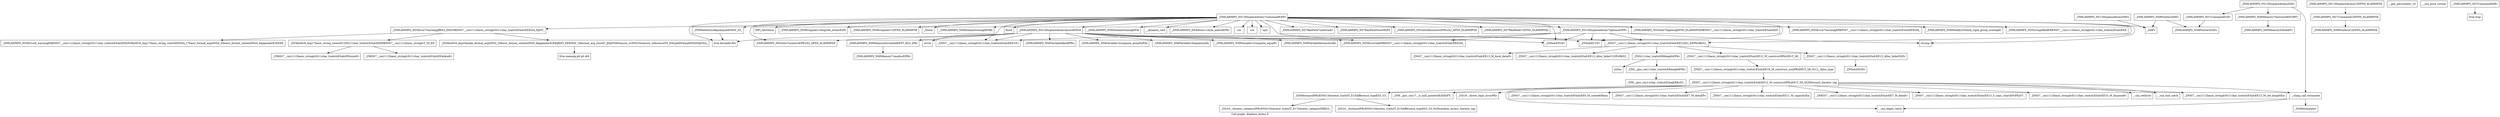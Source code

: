 digraph "Call graph: displace_atoms.ll" {
	label="Call graph: displace_atoms.ll";

	Node0x55a7ca70c490 [shape=record,label="{_ZN9LAMMPS_NS8Variable10equalstyleEi}"];
	Node0x55a7ca70d2b0 [shape=record,label="{_ZN9LAMMPS_NS8Variable13compute_equalEi}"];
	Node0x55a7ca70dee0 [shape=record,label="{_ZN9LAMMPS_NS8Variable9atomstyleEi}"];
	Node0x55a7ca70e770 [shape=record,label="{_ZN9LAMMPS_NS6Memory6createIdEEPT_RS3_iPKc}"];
	Node0x55a7ca70e770 -> Node0x55a7ca721ff0;
	Node0x55a7ca762d70 [shape=record,label="{_ZN9LAMMPS_NS13DisplaceAtomsC2EPNS_6LAMMPSE}"];
	Node0x55a7ca762d70 -> Node0x55a7ca6de1d0;
	Node0x55a7ca6de1d0 [shape=record,label="{_ZN9LAMMPS_NS7CommandC2EPNS_6LAMMPSE}"];
	Node0x55a7ca6de1d0 -> Node0x55a7ca760d90;
	Node0x55a7ca77feb0 [shape=record,label="{_ZN9LAMMPS_NS13DisplaceAtomsD2Ev}"];
	Node0x55a7ca77feb0 -> Node0x55a7ca7759b0;
	Node0x55a7ca77feb0 -> Node0x55a7ca6e0150;
	Node0x55a7ca77feb0 -> Node0x55a7ca6e23f0;
	Node0x55a7ca7759b0 [shape=record,label="{_ZN9LAMMPS_NS6Memory7destroyIdEEvRPT_}"];
	Node0x55a7ca7759b0 -> Node0x55a7ca6ddf10;
	Node0x55a7ca6dde10 [shape=record,label="{__gxx_personality_v0}"];
	Node0x55a7ca6e23f0 [shape=record,label="{__clang_call_terminate}"];
	Node0x55a7ca6e23f0 -> Node0x55a7ca6e2380;
	Node0x55a7ca6e23f0 -> Node0x55a7ca6e4f70;
	Node0x55a7ca6e2380 [shape=record,label="{__cxa_begin_catch}"];
	Node0x55a7ca6e4f70 [shape=record,label="{_ZSt9terminatev}"];
	Node0x55a7ca6df790 [shape=record,label="{_ZN9LAMMPS_NS13DisplaceAtomsD0Ev}"];
	Node0x55a7ca6df790 -> Node0x55a7ca6df520;
	Node0x55a7ca6df520 [shape=record,label="{_ZdlPv}"];
	Node0x55a7ca6ddf90 [shape=record,label="{_ZN9LAMMPS_NS13DisplaceAtoms7commandEiPPc}"];
	Node0x55a7ca6ddf90 -> Node0x55a7ca7b48a0;
	Node0x55a7ca6ddf90 -> Node0x55a7ca760e10;
	Node0x55a7ca6ddf90 -> Node0x55a7ca7b49f0;
	Node0x55a7ca6ddf90 -> Node0x55a7ca7b4c90;
	Node0x55a7ca6ddf90 -> Node0x55a7ca733a40;
	Node0x55a7ca6ddf90 -> Node0x55a7ca6fe990;
	Node0x55a7ca6ddf90 -> Node0x55a7ca6fd5d0;
	Node0x55a7ca6ddf90 -> Node0x55a7ca6df520;
	Node0x55a7ca6ddf90 -> Node0x55a7ca6f7d20;
	Node0x55a7ca6ddf90 -> Node0x55a7ca6f2280;
	Node0x55a7ca6ddf90 -> Node0x55a7ca6e49c0;
	Node0x55a7ca6ddf90 -> Node0x55a7ca6f18a0;
	Node0x55a7ca6ddf90 -> Node0x55a7ca6f14e0;
	Node0x55a7ca6ddf90 -> Node0x55a7ca6f11f0;
	Node0x55a7ca6ddf90 -> Node0x55a7ca6e5330;
	Node0x55a7ca6ddf90 -> Node0x55a7ca6f0800;
	Node0x55a7ca6ddf90 -> Node0x55a7ca6f0250;
	Node0x55a7ca6ddf90 -> Node0x55a7ca6eecf0;
	Node0x55a7ca6ddf90 -> Node0x55a7ca6ee250;
	Node0x55a7ca6ddf90 -> Node0x55a7ca6ed6e0;
	Node0x55a7ca6ddf90 -> Node0x55a7ca6eafc0;
	Node0x55a7ca6ddf90 -> Node0x55a7ca6e4df0;
	Node0x55a7ca6ddf90 -> Node0x55a7ca710ea0;
	Node0x55a7ca6ddf90 -> Node0x55a7ca6fe340;
	Node0x55a7ca6ddf90 -> Node0x55a7ca711570;
	Node0x55a7ca6ddf90 -> Node0x55a7ca731960;
	Node0x55a7ca6ddf90 -> Node0x55a7ca6e48b0;
	Node0x55a7ca6ddf90 -> Node0x55a7ca6e52a0;
	Node0x55a7ca6ddf90 -> Node0x55a7ca764820;
	Node0x55a7ca6ddf90 -> Node0x55a7ca6e4c70;
	Node0x55a7ca6ddf90 -> Node0x55a7ca6e2550;
	Node0x55a7ca6ddf90 -> Node0x55a7ca6e4e80;
	Node0x55a7ca6ddf90 -> Node0x55a7ca77d230;
	Node0x55a7ca733a40 [shape=record,label="{_ZN9LAMMPS_NS5Error3allERKNSt7__cxx1112basic_stringIcSt11char_traitsIcESaIcEEEiS8_}"];
	Node0x55a7ca7b48a0 [shape=record,label="{_ZNSaIcEC1Ev}"];
	Node0x55a7ca760e10 [shape=record,label="{_ZNSt7__cxx1112basic_stringIcSt11char_traitsIcESaIcEEC2IS3_EEPKcRKS3_}"];
	Node0x55a7ca760e10 -> Node0x55a7ca700b90;
	Node0x55a7ca760e10 -> Node0x55a7ca7024a0;
	Node0x55a7ca760e10 -> Node0x55a7ca7039a0;
	Node0x55a7ca760e10 -> Node0x55a7ca704310;
	Node0x55a7ca760e10 -> Node0x55a7ca704a00;
	Node0x55a7ca7b4c90 [shape=record,label="{_ZNSt7__cxx1112basic_stringIcSt11char_traitsIcESaIcEED1Ev}"];
	Node0x55a7ca7b49f0 [shape=record,label="{_ZNSaIcED1Ev}"];
	Node0x55a7ca764820 [shape=record,label="{_ZN9LAMMPS_NS5utils7logmesgEPNS_6LAMMPSERKNSt7__cxx1112basic_stringIcSt11char_traitsIcESaIcEEE}"];
	Node0x55a7ca77d230 [shape=record,label="{_ZN9LAMMPS_NS5Group4findERKNSt7__cxx1112basic_stringIcSt11char_traitsIcESaIcEEE}"];
	Node0x55a7ca6e4e80 [shape=record,label="{_ZN9LAMMPS_NS6Modify25check_rigid_group_overlapEi}"];
	Node0x55a7ca6e2550 [shape=record,label="{_ZN9LAMMPS_NS5Error7warningERKNSt7__cxx1112basic_stringIcSt11char_traitsIcESaIcEEEiS8_}"];
	Node0x55a7ca6e48b0 [shape=record,label="{strcmp}"];
	Node0x55a7ca6e4c70 [shape=record,label="{_ZN9LAMMPS_NS13DisplaceAtoms7optionsEiPPc}"];
	Node0x55a7ca6e4c70 -> Node0x55a7ca7b48a0;
	Node0x55a7ca6e4c70 -> Node0x55a7ca760e10;
	Node0x55a7ca6e4c70 -> Node0x55a7ca7b49f0;
	Node0x55a7ca6e4c70 -> Node0x55a7ca7b4c90;
	Node0x55a7ca6e4c70 -> Node0x55a7ca733a40;
	Node0x55a7ca6e4c70 -> Node0x55a7ca6e48b0;
	Node0x55a7ca72c280 [shape=record,label="{__cxa_pure_virtual}"];
	Node0x55a7ca723d90 [shape=record,label="{_ZN9LAMMPS_NS8PointersD2Ev}"];
	Node0x55a7ca72e450 [shape=record,label="{_ZN9LAMMPS_NS8PointersD0Ev}"];
	Node0x55a7ca72e450 -> Node0x55a7ca723d90;
	Node0x55a7ca72e450 -> Node0x55a7ca6df520;
	Node0x55a7ca72b010 [shape=record,label="{llvm.trap}"];
	Node0x55a7ca6ddf10 [shape=record,label="{_ZN9LAMMPS_NS6Memory5sfreeEPv}"];
	Node0x55a7ca700b90 [shape=record,label="{_ZNSt7__cxx1112basic_stringIcSt11char_traitsIcESaIcEE13_M_local_dataEv}"];
	Node0x55a7ca7024a0 [shape=record,label="{_ZNSt7__cxx1112basic_stringIcSt11char_traitsIcESaIcEE12_Alloc_hiderC1EPcRKS3_}"];
	Node0x55a7ca704310 [shape=record,label="{_ZNSt7__cxx1112basic_stringIcSt11char_traitsIcESaIcEE12_M_constructIPKcEEvT_S8_}"];
	Node0x55a7ca704310 -> Node0x55a7ca732c00;
	Node0x55a7ca7039a0 [shape=record,label="{_ZNSt11char_traitsIcE6lengthEPKc}"];
	Node0x55a7ca7039a0 -> Node0x55a7ca734060;
	Node0x55a7ca7039a0 -> Node0x55a7ca735c80;
	Node0x55a7ca704a00 [shape=record,label="{_ZNSt7__cxx1112basic_stringIcSt11char_traitsIcESaIcEE12_Alloc_hiderD2Ev}"];
	Node0x55a7ca704a00 -> Node0x55a7ca736a30;
	Node0x55a7ca732c00 [shape=record,label="{_ZNSt7__cxx1112basic_stringIcSt11char_traitsIcESaIcEE16_M_construct_auxIPKcEEvT_S8_St12__false_type}"];
	Node0x55a7ca732c00 -> Node0x55a7ca737730;
	Node0x55a7ca737730 [shape=record,label="{_ZNSt7__cxx1112basic_stringIcSt11char_traitsIcESaIcEE12_M_constructIPKcEEvT_S8_St20forward_iterator_tag}"];
	Node0x55a7ca737730 -> Node0x55a7ca739010;
	Node0x55a7ca737730 -> Node0x55a7ca739fe0;
	Node0x55a7ca737730 -> Node0x55a7ca73b1f0;
	Node0x55a7ca737730 -> Node0x55a7ca6fd4e0;
	Node0x55a7ca737730 -> Node0x55a7ca73c1c0;
	Node0x55a7ca737730 -> Node0x55a7ca73c890;
	Node0x55a7ca737730 -> Node0x55a7ca73d4c0;
	Node0x55a7ca737730 -> Node0x55a7ca73dd50;
	Node0x55a7ca737730 -> Node0x55a7ca6e2380;
	Node0x55a7ca737730 -> Node0x55a7ca73fcb0;
	Node0x55a7ca737730 -> Node0x55a7ca740280;
	Node0x55a7ca737730 -> Node0x55a7ca7436e0;
	Node0x55a7ca737730 -> Node0x55a7ca7441a0;
	Node0x55a7ca737730 -> Node0x55a7ca6e23f0;
	Node0x55a7ca6e52a0 [shape=record,label="{_ZN9LAMMPS_NS13DisplaceAtoms4moveEiPcd}"];
	Node0x55a7ca6e52a0 -> Node0x55a7ca709a30;
	Node0x55a7ca6e52a0 -> Node0x55a7ca6e4df0;
	Node0x55a7ca6e52a0 -> Node0x55a7ca70b770;
	Node0x55a7ca6e52a0 -> Node0x55a7ca7b48a0;
	Node0x55a7ca6e52a0 -> Node0x55a7ca760e10;
	Node0x55a7ca6e52a0 -> Node0x55a7ca7b49f0;
	Node0x55a7ca6e52a0 -> Node0x55a7ca7b4c90;
	Node0x55a7ca6e52a0 -> Node0x55a7ca733a40;
	Node0x55a7ca6e52a0 -> Node0x55a7ca6e5330;
	Node0x55a7ca6e52a0 -> Node0x55a7ca7123e0;
	Node0x55a7ca6e52a0 -> Node0x55a7ca70e770;
	Node0x55a7ca6e52a0 -> Node0x55a7ca70dee0;
	Node0x55a7ca6e52a0 -> Node0x55a7ca70c490;
	Node0x55a7ca6e52a0 -> Node0x55a7ca70d2b0;
	Node0x55a7ca6e4df0 [shape=record,label="{_ZN9LAMMPS_NS5utils7numericEPKciS2_bPNS_6LAMMPSE}"];
	Node0x55a7ca6e5330 [shape=record,label="{llvm.fmuladd.f64}"];
	Node0x55a7ca6e49c0 [shape=record,label="{_Znwm}"];
	Node0x55a7ca731960 [shape=record,label="{_ZN9LAMMPS_NS7RanParkC1EPNS_6LAMMPSEi}"];
	Node0x55a7ca711570 [shape=record,label="{_ZN9LAMMPS_NS5utils8inumericEPKciS2_bPNS_6LAMMPSE}"];
	Node0x55a7ca6fe340 [shape=record,label="{_ZN9LAMMPS_NS7RanPark5resetEiPd}"];
	Node0x55a7ca710ea0 [shape=record,label="{_ZN9LAMMPS_NS7RanPark7uniformEv}"];
	Node0x55a7ca6eafc0 [shape=record,label="{sqrt}"];
	Node0x55a7ca6ed6e0 [shape=record,label="{cos}"];
	Node0x55a7ca6ee250 [shape=record,label="{sin}"];
	Node0x55a7ca6eecf0 [shape=record,label="{_ZN9LAMMPS_NS4Atom11style_matchEPKc}"];
	Node0x55a7ca6f0250 [shape=record,label="{__dynamic_cast}"];
	Node0x55a7ca6f0800 [shape=record,label="{_ZN9LAMMPS_NS6Domain5unmapEPdi}"];
	Node0x55a7ca6f11f0 [shape=record,label="{fmod}"];
	Node0x55a7ca6f14e0 [shape=record,label="{_ZN9MathExtra8quatquatEPdS0_S0_}"];
	Node0x55a7ca6f14e0 -> Node0x55a7ca6e5330;
	Node0x55a7ca6f18a0 [shape=record,label="{_ZN9LAMMPS_NS6Domain5remapEPdRi}"];
	Node0x55a7ca6f2280 [shape=record,label="{_ZN9LAMMPS_NS9IrregularC1EPNS_6LAMMPSE}"];
	Node0x55a7ca6f7d20 [shape=record,label="{_ZN9LAMMPS_NS9Irregular13migrate_atomsEiiPi}"];
	Node0x55a7ca6fd5d0 [shape=record,label="{MPI_Allreduce}"];
	Node0x55a7ca6fe990 [shape=record,label="{_ZN9LAMMPS_NS5Error7warningIJRlS2_EEEvRKNSt7__cxx1112basic_stringIcSt11char_traitsIcESaIcEEEiSA_DpOT_}"];
	Node0x55a7ca6fe990 -> Node0x55a7ca71bf10;
	Node0x55a7ca6fe990 -> Node0x55a7ca71df20;
	Node0x55a7ca6fe990 -> Node0x55a7ca71f080;
	Node0x55a7ca709a30 [shape=record,label="{strstr}"];
	Node0x55a7ca70b770 [shape=record,label="{_ZN9LAMMPS_NS8Variable4findEPKc}"];
	Node0x55a7ca7123e0 [shape=record,label="{_ZN9LAMMPS_NS8Variable12compute_atomEiiPdii}"];
	Node0x55a7ca760d90 [shape=record,label="{_ZN9LAMMPS_NS8PointersC2EPNS_6LAMMPSE}"];
	Node0x55a7ca6e0150 [shape=record,label="{_ZN9LAMMPS_NS7CommandD2Ev}"];
	Node0x55a7ca6e0150 -> Node0x55a7ca723d90;
	Node0x55a7ca725970 [shape=record,label="{_ZN9LAMMPS_NS7CommandD0Ev}"];
	Node0x55a7ca725970 -> Node0x55a7ca72b010;
	Node0x55a7ca739010 [shape=record,label="{_ZN9__gnu_cxx17__is_null_pointerIKcEEbPT_}"];
	Node0x55a7ca739fe0 [shape=record,label="{_ZSt19__throw_logic_errorPKc}"];
	Node0x55a7ca73b1f0 [shape=record,label="{_ZSt8distanceIPKcENSt15iterator_traitsIT_E15difference_typeES3_S3_}"];
	Node0x55a7ca73b1f0 -> Node0x55a7ca7474a0;
	Node0x55a7ca73b1f0 -> Node0x55a7ca739ef0;
	Node0x55a7ca73c1c0 [shape=record,label="{_ZNSt7__cxx1112basic_stringIcSt11char_traitsIcESaIcEE7_M_dataEPc}"];
	Node0x55a7ca6fd4e0 [shape=record,label="{_ZNSt7__cxx1112basic_stringIcSt11char_traitsIcESaIcEE9_M_createERmm}"];
	Node0x55a7ca73c890 [shape=record,label="{_ZNSt7__cxx1112basic_stringIcSt11char_traitsIcESaIcEE11_M_capacityEm}"];
	Node0x55a7ca73dd50 [shape=record,label="{_ZNSt7__cxx1112basic_stringIcSt11char_traitsIcESaIcEE13_S_copy_charsEPcPKcS7_}"];
	Node0x55a7ca73d4c0 [shape=record,label="{_ZNKSt7__cxx1112basic_stringIcSt11char_traitsIcESaIcEE7_M_dataEv}"];
	Node0x55a7ca73fcb0 [shape=record,label="{_ZNSt7__cxx1112basic_stringIcSt11char_traitsIcESaIcEE10_M_disposeEv}"];
	Node0x55a7ca740280 [shape=record,label="{__cxa_rethrow}"];
	Node0x55a7ca7436e0 [shape=record,label="{__cxa_end_catch}"];
	Node0x55a7ca7441a0 [shape=record,label="{_ZNSt7__cxx1112basic_stringIcSt11char_traitsIcESaIcEE13_M_set_lengthEm}"];
	Node0x55a7ca739ef0 [shape=record,label="{_ZSt10__distanceIPKcENSt15iterator_traitsIT_E15difference_typeES3_S3_St26random_access_iterator_tag}"];
	Node0x55a7ca7474a0 [shape=record,label="{_ZSt19__iterator_categoryIPKcENSt15iterator_traitsIT_E17iterator_categoryERKS3_}"];
	Node0x55a7ca734060 [shape=record,label="{_ZN9__gnu_cxx11char_traitsIcE6lengthEPKc}"];
	Node0x55a7ca734060 -> Node0x55a7ca74d2a0;
	Node0x55a7ca735c80 [shape=record,label="{strlen}"];
	Node0x55a7ca74d2a0 [shape=record,label="{_ZN9__gnu_cxx11char_traitsIcE2eqERKcS3_}"];
	Node0x55a7ca736a30 [shape=record,label="{_ZNSaIcED2Ev}"];
	Node0x55a7ca71f080 [shape=record,label="{_ZN9LAMMPS_NS5Error8_warningERKNSt7__cxx1112basic_stringIcSt11char_traitsIcESaIcEEEiN3fmt6v9_lmp17basic_string_viewIcEENSA_17basic_format_argsINSA_20basic_format_contextINSA_8appenderEcEEEE}"];
	Node0x55a7ca71bf10 [shape=record,label="{_ZN3fmt6v9_lmp17basic_string_viewIcEC2ISt11char_traitsIcESaIcEEERKNSt7__cxx1112basic_stringIcT_T0_EE}"];
	Node0x55a7ca71bf10 -> Node0x55a7ca763b90;
	Node0x55a7ca71bf10 -> Node0x55a7ca7646b0;
	Node0x55a7ca71df20 [shape=record,label="{_ZN3fmt6v9_lmp16make_format_argsINS0_20basic_format_contextINS0_8appenderEcEEJRlS5_EEENS0_16format_arg_storeIT_JDpNSt9remove_cvINSt16remove_referenceIT0_E4typeEE4typeEEEEDpOSA_}"];
	Node0x55a7ca71df20 -> Node0x55a7ca765050;
	Node0x55a7ca763b90 [shape=record,label="{_ZNKSt7__cxx1112basic_stringIcSt11char_traitsIcESaIcEE4dataEv}"];
	Node0x55a7ca7646b0 [shape=record,label="{_ZNKSt7__cxx1112basic_stringIcSt11char_traitsIcESaIcEE4sizeEv}"];
	Node0x55a7ca765050 [shape=record,label="{llvm.memcpy.p0.p0.i64}"];
	Node0x55a7ca721ff0 [shape=record,label="{_ZN9LAMMPS_NS6Memory7smallocElPKc}"];
}

